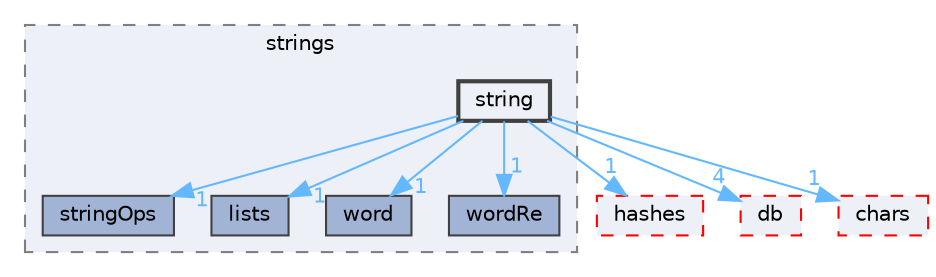 digraph "src/OpenFOAM/primitives/strings/string"
{
 // LATEX_PDF_SIZE
  bgcolor="transparent";
  edge [fontname=Helvetica,fontsize=10,labelfontname=Helvetica,labelfontsize=10];
  node [fontname=Helvetica,fontsize=10,shape=box,height=0.2,width=0.4];
  compound=true
  subgraph clusterdir_ce1ee507886310df0e74ee2e624fbc88 {
    graph [ bgcolor="#edf0f7", pencolor="grey50", label="strings", fontname=Helvetica,fontsize=10 style="filled,dashed", URL="dir_ce1ee507886310df0e74ee2e624fbc88.html",tooltip=""]
  dir_04595600e69ea764b416a13a9b2786bb [label="stringOps", fillcolor="#a2b4d6", color="grey25", style="filled", URL="dir_04595600e69ea764b416a13a9b2786bb.html",tooltip=""];
  dir_3225460a2bc040f976df3516175e6565 [label="lists", fillcolor="#a2b4d6", color="grey25", style="filled", URL="dir_3225460a2bc040f976df3516175e6565.html",tooltip=""];
  dir_37e5616194788bea54b108232e896e64 [label="word", fillcolor="#a2b4d6", color="grey25", style="filled", URL="dir_37e5616194788bea54b108232e896e64.html",tooltip=""];
  dir_c3392db1efe9a2640802296c6b320902 [label="wordRe", fillcolor="#a2b4d6", color="grey25", style="filled", URL="dir_c3392db1efe9a2640802296c6b320902.html",tooltip=""];
  dir_5d269f08fff917248372ebf5423c45f9 [label="string", fillcolor="#edf0f7", color="grey25", style="filled,bold", URL="dir_5d269f08fff917248372ebf5423c45f9.html",tooltip=""];
  }
  dir_4283faa153a5178e565ef547cd992a0a [label="hashes", fillcolor="#edf0f7", color="red", style="filled,dashed", URL="dir_4283faa153a5178e565ef547cd992a0a.html",tooltip=""];
  dir_63c634f7a7cfd679ac26c67fb30fc32f [label="db", fillcolor="#edf0f7", color="red", style="filled,dashed", URL="dir_63c634f7a7cfd679ac26c67fb30fc32f.html",tooltip=""];
  dir_88dabb3705a9b13be16987836626f570 [label="chars", fillcolor="#edf0f7", color="red", style="filled,dashed", URL="dir_88dabb3705a9b13be16987836626f570.html",tooltip=""];
  dir_5d269f08fff917248372ebf5423c45f9->dir_04595600e69ea764b416a13a9b2786bb [headlabel="1", labeldistance=1.5 headhref="dir_003790_003791.html" href="dir_003790_003791.html" color="steelblue1" fontcolor="steelblue1"];
  dir_5d269f08fff917248372ebf5423c45f9->dir_3225460a2bc040f976df3516175e6565 [headlabel="1", labeldistance=1.5 headhref="dir_003790_002242.html" href="dir_003790_002242.html" color="steelblue1" fontcolor="steelblue1"];
  dir_5d269f08fff917248372ebf5423c45f9->dir_37e5616194788bea54b108232e896e64 [headlabel="1", labeldistance=1.5 headhref="dir_003790_004412.html" href="dir_003790_004412.html" color="steelblue1" fontcolor="steelblue1"];
  dir_5d269f08fff917248372ebf5423c45f9->dir_4283faa153a5178e565ef547cd992a0a [headlabel="1", labeldistance=1.5 headhref="dir_003790_001701.html" href="dir_003790_001701.html" color="steelblue1" fontcolor="steelblue1"];
  dir_5d269f08fff917248372ebf5423c45f9->dir_63c634f7a7cfd679ac26c67fb30fc32f [headlabel="4", labeldistance=1.5 headhref="dir_003790_000817.html" href="dir_003790_000817.html" color="steelblue1" fontcolor="steelblue1"];
  dir_5d269f08fff917248372ebf5423c45f9->dir_88dabb3705a9b13be16987836626f570 [headlabel="1", labeldistance=1.5 headhref="dir_003790_000463.html" href="dir_003790_000463.html" color="steelblue1" fontcolor="steelblue1"];
  dir_5d269f08fff917248372ebf5423c45f9->dir_c3392db1efe9a2640802296c6b320902 [headlabel="1", labeldistance=1.5 headhref="dir_003790_004413.html" href="dir_003790_004413.html" color="steelblue1" fontcolor="steelblue1"];
}
